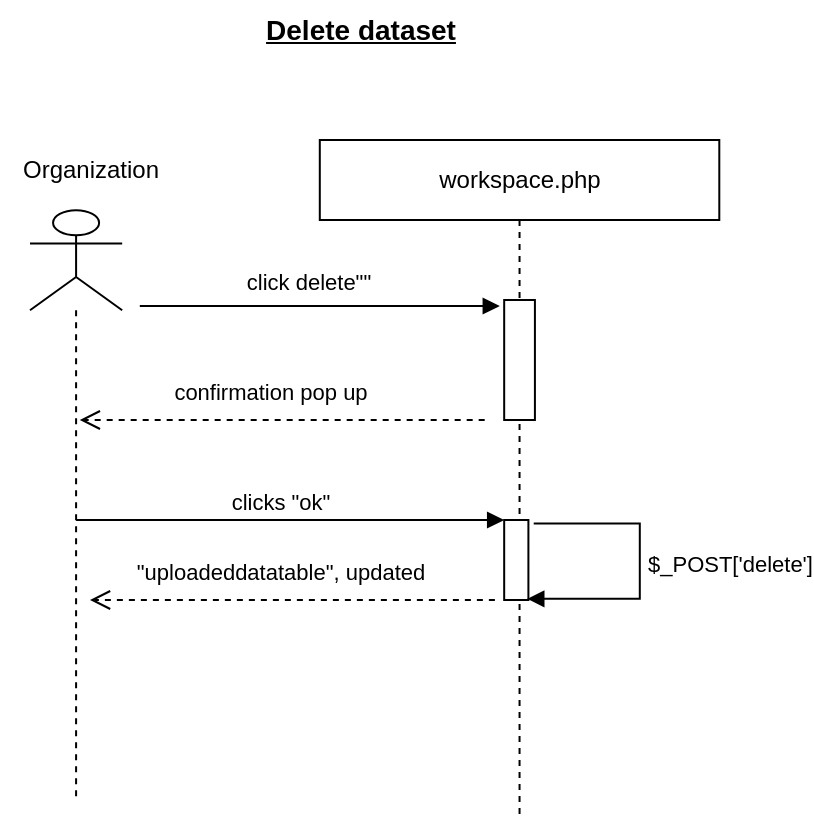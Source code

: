 <mxfile version="21.2.8" type="device">
  <diagram id="p1WFtV5cTaJLbCV86L4F" name="Page-1">
    <mxGraphModel dx="1518" dy="740" grid="1" gridSize="10" guides="1" tooltips="1" connect="1" arrows="1" fold="1" page="1" pageScale="1" pageWidth="1169" pageHeight="827" math="0" shadow="0">
      <root>
        <mxCell id="0" />
        <mxCell id="1" parent="0" />
        <mxCell id="Lrtluq5l5MD6FJIpUNIz-152" value="click delete&quot;&quot;" style="html=1;verticalAlign=bottom;endArrow=block;rounded=0;elbow=vertical;" edge="1" parent="1">
          <mxGeometry x="-0.059" y="3" width="80" relative="1" as="geometry">
            <mxPoint x="474.9" y="243" as="sourcePoint" />
            <mxPoint x="654.9" y="243" as="targetPoint" />
            <mxPoint as="offset" />
          </mxGeometry>
        </mxCell>
        <mxCell id="Lrtluq5l5MD6FJIpUNIz-153" value="" style="shape=umlLifeline;participant=umlActor;perimeter=lifelinePerimeter;whiteSpace=wrap;html=1;container=0;collapsible=0;recursiveResize=0;verticalAlign=top;spacingTop=36;outlineConnect=0;fontFamily=Helvetica;fontSize=12;fontColor=default;align=center;strokeColor=default;fillColor=default;size=50;" vertex="1" parent="1">
          <mxGeometry x="420" y="195.14" width="46.09" height="294.86" as="geometry" />
        </mxCell>
        <mxCell id="Lrtluq5l5MD6FJIpUNIz-154" value="Organization" style="text;html=1;align=center;verticalAlign=middle;resizable=1;points=[];autosize=1;strokeColor=none;fillColor=none;container=0;movable=1;rotatable=1;deletable=1;editable=1;connectable=1;locked=0;" vertex="1" parent="1">
          <mxGeometry x="405" y="160" width="90" height="30" as="geometry" />
        </mxCell>
        <mxCell id="Lrtluq5l5MD6FJIpUNIz-155" value="workspace.php" style="shape=umlLifeline;perimeter=lifelinePerimeter;whiteSpace=wrap;html=1;container=0;collapsible=0;recursiveResize=0;outlineConnect=0;" vertex="1" parent="1">
          <mxGeometry x="564.9" y="160" width="199.75" height="340" as="geometry" />
        </mxCell>
        <mxCell id="Lrtluq5l5MD6FJIpUNIz-158" value="" style="html=1;points=[];perimeter=orthogonalPerimeter;container=0;" vertex="1" parent="1">
          <mxGeometry x="657.09" y="240" width="15.37" height="60" as="geometry" />
        </mxCell>
        <mxCell id="Lrtluq5l5MD6FJIpUNIz-161" value="&lt;font style=&quot;font-size: 14px;&quot;&gt;&lt;b&gt;&lt;u&gt;Delete dataset&lt;/u&gt;&lt;/b&gt;&lt;/font&gt;" style="text;html=1;align=center;verticalAlign=middle;resizable=0;points=[];autosize=1;strokeColor=none;fillColor=none;" vertex="1" parent="1">
          <mxGeometry x="525" y="90" width="120" height="30" as="geometry" />
        </mxCell>
        <mxCell id="Lrtluq5l5MD6FJIpUNIz-182" value="clicks &quot;ok&quot;" style="html=1;verticalAlign=bottom;endArrow=block;rounded=0;elbow=vertical;" edge="1" parent="1" source="Lrtluq5l5MD6FJIpUNIz-153">
          <mxGeometry x="-0.045" width="80" relative="1" as="geometry">
            <mxPoint x="434.09" y="350" as="sourcePoint" />
            <mxPoint x="657.09" y="350" as="targetPoint" />
            <mxPoint as="offset" />
          </mxGeometry>
        </mxCell>
        <mxCell id="Lrtluq5l5MD6FJIpUNIz-185" value="confirmation pop up" style="html=1;verticalAlign=bottom;endArrow=open;dashed=1;endSize=8;rounded=0;elbow=vertical;" edge="1" parent="1">
          <mxGeometry x="0.058" y="-5" relative="1" as="geometry">
            <mxPoint x="647.34" y="300" as="sourcePoint" />
            <mxPoint x="444.9" y="300" as="targetPoint" />
            <mxPoint as="offset" />
            <Array as="points" />
          </mxGeometry>
        </mxCell>
        <mxCell id="Lrtluq5l5MD6FJIpUNIz-187" value="" style="group" vertex="1" connectable="0" parent="1">
          <mxGeometry x="657.09" y="350" width="67.81" height="40" as="geometry" />
        </mxCell>
        <mxCell id="Lrtluq5l5MD6FJIpUNIz-188" value="" style="html=1;points=[];perimeter=orthogonalPerimeter;container=0;" vertex="1" parent="Lrtluq5l5MD6FJIpUNIz-187">
          <mxGeometry width="12.109" height="40" as="geometry" />
        </mxCell>
        <mxCell id="Lrtluq5l5MD6FJIpUNIz-189" value="$_POST[&#39;delete&#39;]" style="edgeStyle=orthogonalEdgeStyle;html=1;align=left;spacingLeft=2;endArrow=block;rounded=0;exitX=1.22;exitY=0.045;exitDx=0;exitDy=0;exitPerimeter=0;entryX=0.953;entryY=0.985;entryDx=0;entryDy=0;entryPerimeter=0;" edge="1" parent="Lrtluq5l5MD6FJIpUNIz-187" source="Lrtluq5l5MD6FJIpUNIz-188" target="Lrtluq5l5MD6FJIpUNIz-188">
          <mxGeometry relative="1" as="geometry">
            <mxPoint x="-12.109" y="10" as="sourcePoint" />
            <Array as="points">
              <mxPoint x="67.81" y="2" />
              <mxPoint x="67.81" y="39" />
            </Array>
            <mxPoint x="-16.953" y="30" as="targetPoint" />
          </mxGeometry>
        </mxCell>
        <mxCell id="Lrtluq5l5MD6FJIpUNIz-192" value="&quot;uploadeddatatable&quot;, updated" style="html=1;verticalAlign=bottom;endArrow=open;dashed=1;endSize=8;rounded=0;elbow=vertical;" edge="1" parent="1">
          <mxGeometry x="0.058" y="-5" relative="1" as="geometry">
            <mxPoint x="652.44" y="390" as="sourcePoint" />
            <mxPoint x="450" y="390" as="targetPoint" />
            <mxPoint as="offset" />
            <Array as="points" />
          </mxGeometry>
        </mxCell>
      </root>
    </mxGraphModel>
  </diagram>
</mxfile>

